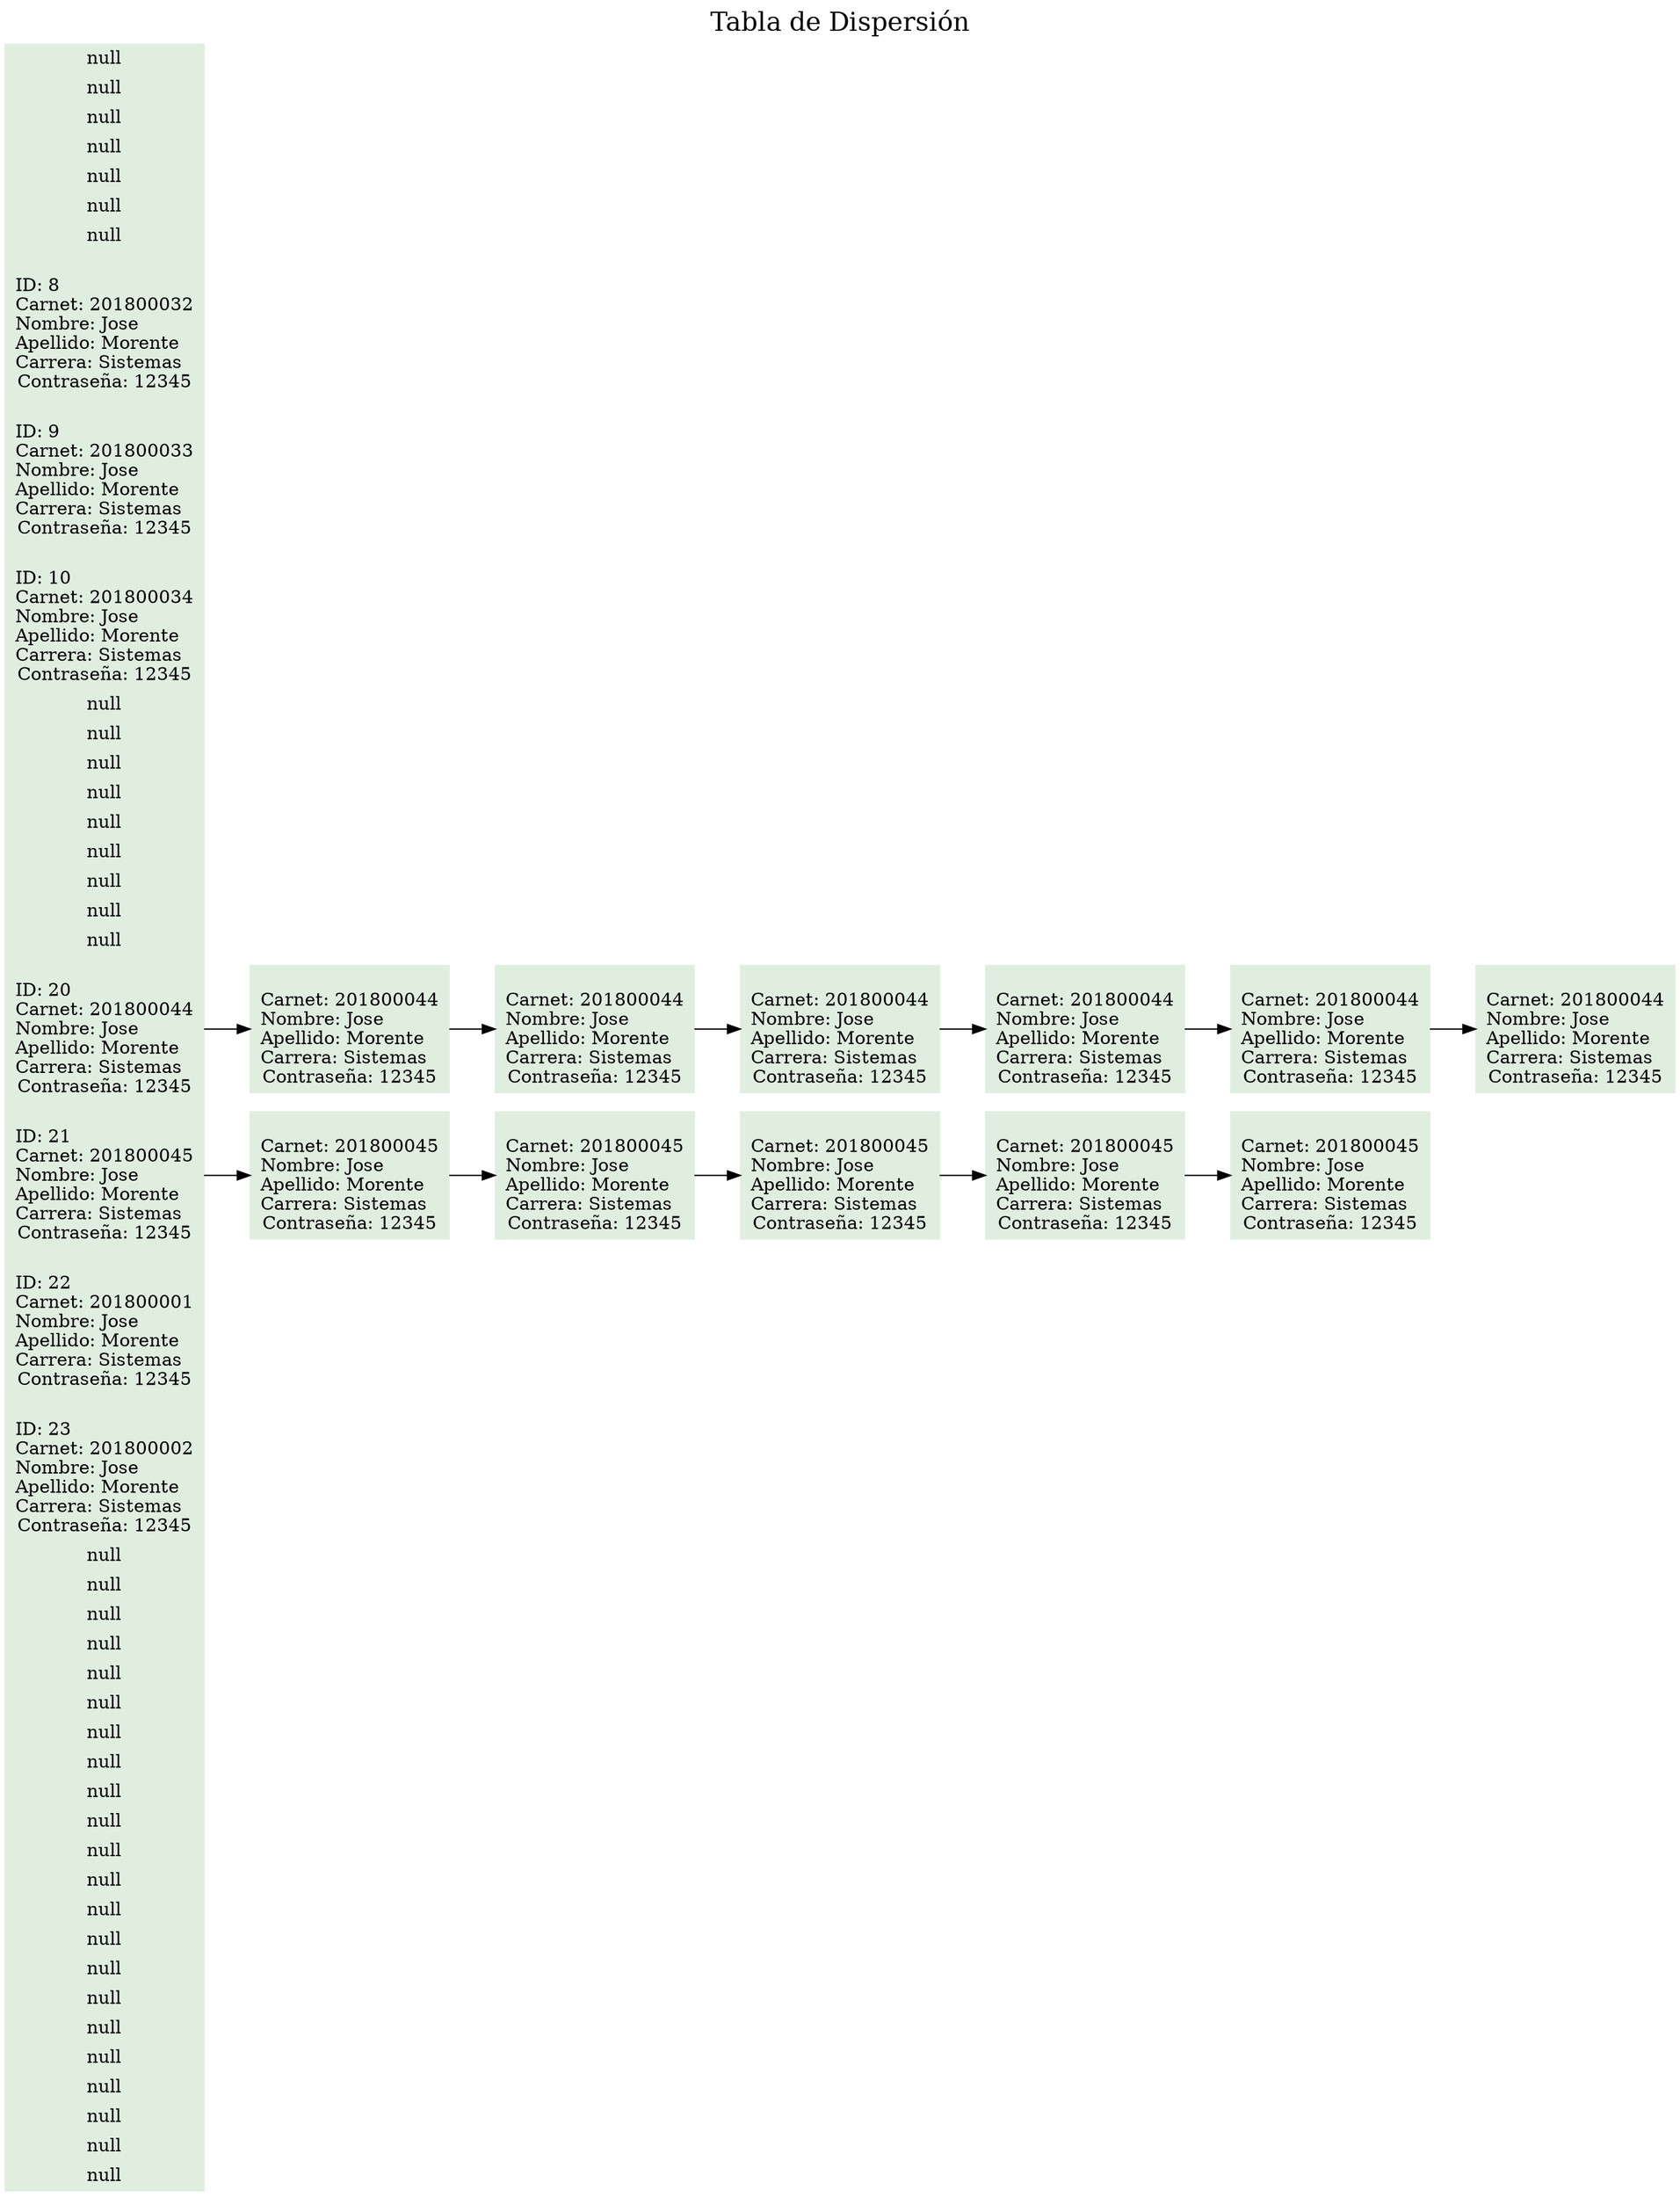digraph TablaHash {
	rankdir = LR; 
	node[shape = record, fontcolor = black, style = filled, color = honeydew2];
	graph[label = "Tabla de Dispersión", labelloc = t, fontsize = 20];
	nodesep=0; 
	splines=false; 
	nodoHash [label="<f0> null |<f1> null |<f2> null |<f3> null |<f4> null |<f5> null |<f6> null |<f7>\lID: 8\lCarnet: 201800032\lNombre: Jose\lApellido: Morente\lCarrera: Sistemas\lContraseña: 12345|<f8>\lID: 9\lCarnet: 201800033\lNombre: Jose\lApellido: Morente\lCarrera: Sistemas\lContraseña: 12345|<f9>\lID: 10\lCarnet: 201800034\lNombre: Jose\lApellido: Morente\lCarrera: Sistemas\lContraseña: 12345|<f10> null |<f11> null |<f12> null |<f13> null |<f14> null |<f15> null |<f16> null |<f17> null |<f18> null |<f19>\lID: 20\lCarnet: 201800044\lNombre: Jose\lApellido: Morente\lCarrera: Sistemas\lContraseña: 12345|<f20>\lID: 21\lCarnet: 201800045\lNombre: Jose\lApellido: Morente\lCarrera: Sistemas\lContraseña: 12345|<f21>\lID: 22\lCarnet: 201800001\lNombre: Jose\lApellido: Morente\lCarrera: Sistemas\lContraseña: 12345|<f22>\lID: 23\lCarnet: 201800002\lNombre: Jose\lApellido: Morente\lCarrera: Sistemas\lContraseña: 12345|<f23> null |<f24> null |<f25> null |<f26> null |<f27> null |<f28> null |<f29> null |<f30> null |<f31> null |<f32> null |<f33> null |<f34> null |<f35> null |<f36> null |<f37> null |<f38> null |<f39> null |<f40> null |<f41> null |<f42> null |<f43> null |<f44> null"];
	nodo_19_1 [label="\lCarnet: 201800044\lNombre: Jose\lApellido: Morente\lCarrera: Sistemas\lContraseña: 12345"];
	nodoHash:f19 -> nodo_19_1;
		nodo_19_2 [label="\lCarnet: 201800044\lNombre: Jose\lApellido: Morente\lCarrera: Sistemas\lContraseña: 12345"];
	nodo_19_1:alpha -> nodo_19_2;
		nodo_19_3 [label="\lCarnet: 201800044\lNombre: Jose\lApellido: Morente\lCarrera: Sistemas\lContraseña: 12345"];
	nodo_19_2:alpha -> nodo_19_3;
		nodo_19_4 [label="\lCarnet: 201800044\lNombre: Jose\lApellido: Morente\lCarrera: Sistemas\lContraseña: 12345"];
	nodo_19_3:alpha -> nodo_19_4;
		nodo_19_5 [label="\lCarnet: 201800044\lNombre: Jose\lApellido: Morente\lCarrera: Sistemas\lContraseña: 12345"];
	nodo_19_4:alpha -> nodo_19_5;
		nodo_19_6 [label="\lCarnet: 201800044\lNombre: Jose\lApellido: Morente\lCarrera: Sistemas\lContraseña: 12345"];
	nodo_19_5:alpha -> nodo_19_6;
	nodo_20_1 [label="\lCarnet: 201800045\lNombre: Jose\lApellido: Morente\lCarrera: Sistemas\lContraseña: 12345"];
	nodoHash:f20 -> nodo_20_1;
		nodo_20_2 [label="\lCarnet: 201800045\lNombre: Jose\lApellido: Morente\lCarrera: Sistemas\lContraseña: 12345"];
	nodo_20_1:alpha -> nodo_20_2;
		nodo_20_3 [label="\lCarnet: 201800045\lNombre: Jose\lApellido: Morente\lCarrera: Sistemas\lContraseña: 12345"];
	nodo_20_2:alpha -> nodo_20_3;
		nodo_20_4 [label="\lCarnet: 201800045\lNombre: Jose\lApellido: Morente\lCarrera: Sistemas\lContraseña: 12345"];
	nodo_20_3:alpha -> nodo_20_4;
		nodo_20_5 [label="\lCarnet: 201800045\lNombre: Jose\lApellido: Morente\lCarrera: Sistemas\lContraseña: 12345"];
	nodo_20_4:alpha -> nodo_20_5;

}